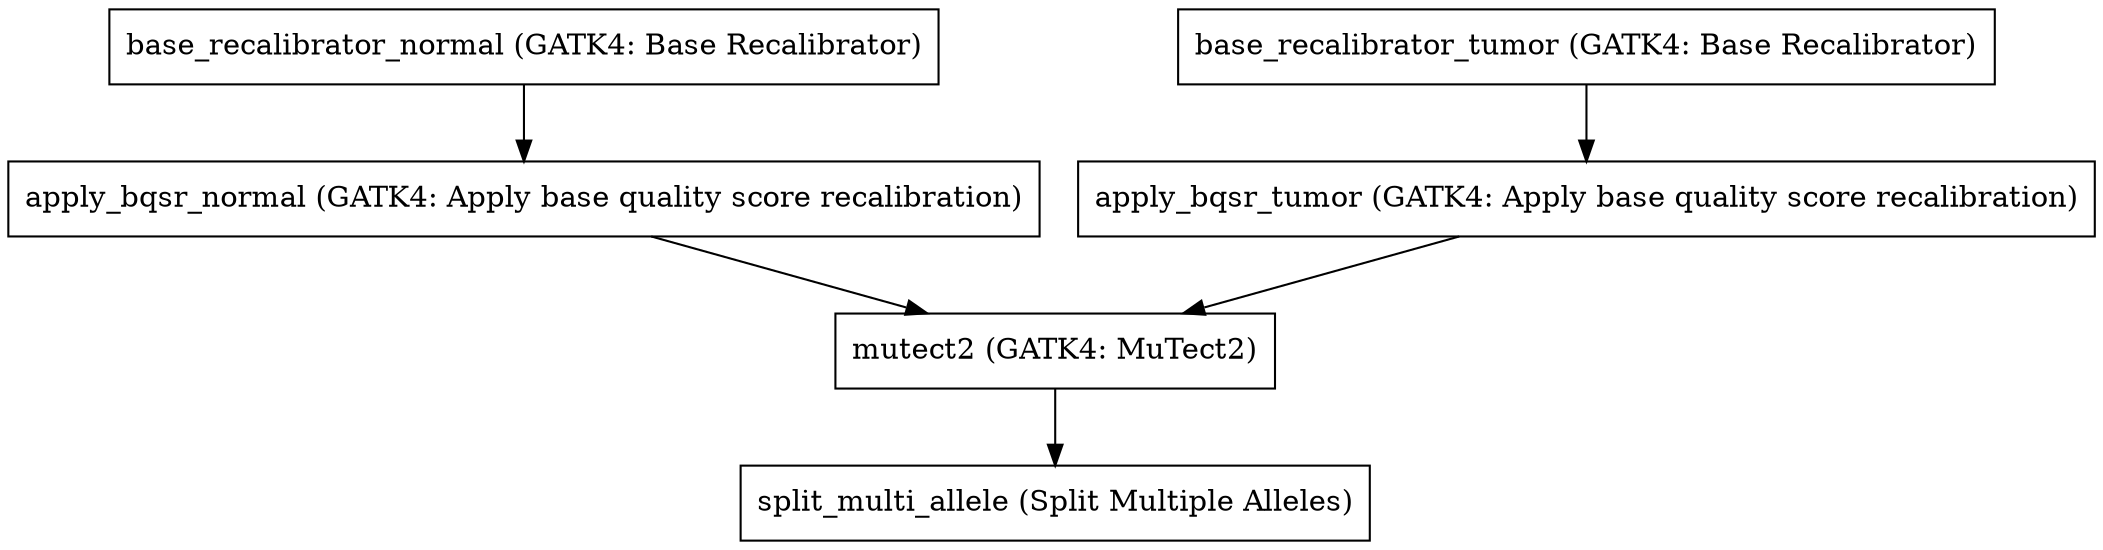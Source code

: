 // GATK4 Somatic Variant Caller
digraph GATK4_SomaticVariantCaller {
	node [shape=record]
	base_recalibrator_normal [label="base_recalibrator_normal (GATK4: Base Recalibrator)"]
	base_recalibrator_tumor [label="base_recalibrator_tumor (GATK4: Base Recalibrator)"]
	apply_bqsr_normal [label="apply_bqsr_normal (GATK4: Apply base quality score recalibration)"]
	apply_bqsr_tumor [label="apply_bqsr_tumor (GATK4: Apply base quality score recalibration)"]
	mutect2 [label="mutect2 (GATK4: MuTect2)"]
	split_multi_allele [label="split_multi_allele (Split Multiple Alleles)"]
	base_recalibrator_normal -> apply_bqsr_normal
	base_recalibrator_tumor -> apply_bqsr_tumor
	apply_bqsr_normal -> mutect2
	apply_bqsr_tumor -> mutect2
	mutect2 -> split_multi_allele
}
